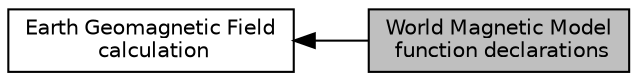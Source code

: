 digraph "World Magnetic Model function declarations"
{
  edge [fontname="Helvetica",fontsize="10",labelfontname="Helvetica",labelfontsize="10"];
  node [fontname="Helvetica",fontsize="10",shape=record];
  rankdir=LR;
  Node0 [label="World Magnetic Model\l function declarations",height=0.2,width=0.4,color="black", fillcolor="grey75", style="filled", fontcolor="black"];
  Node1 [label="Earth Geomagnetic Field\l calculation",height=0.2,width=0.4,color="black", fillcolor="white", style="filled",URL="$group__geomag.html"];
  Node1->Node0 [shape=plaintext, dir="back", style="solid"];
}
